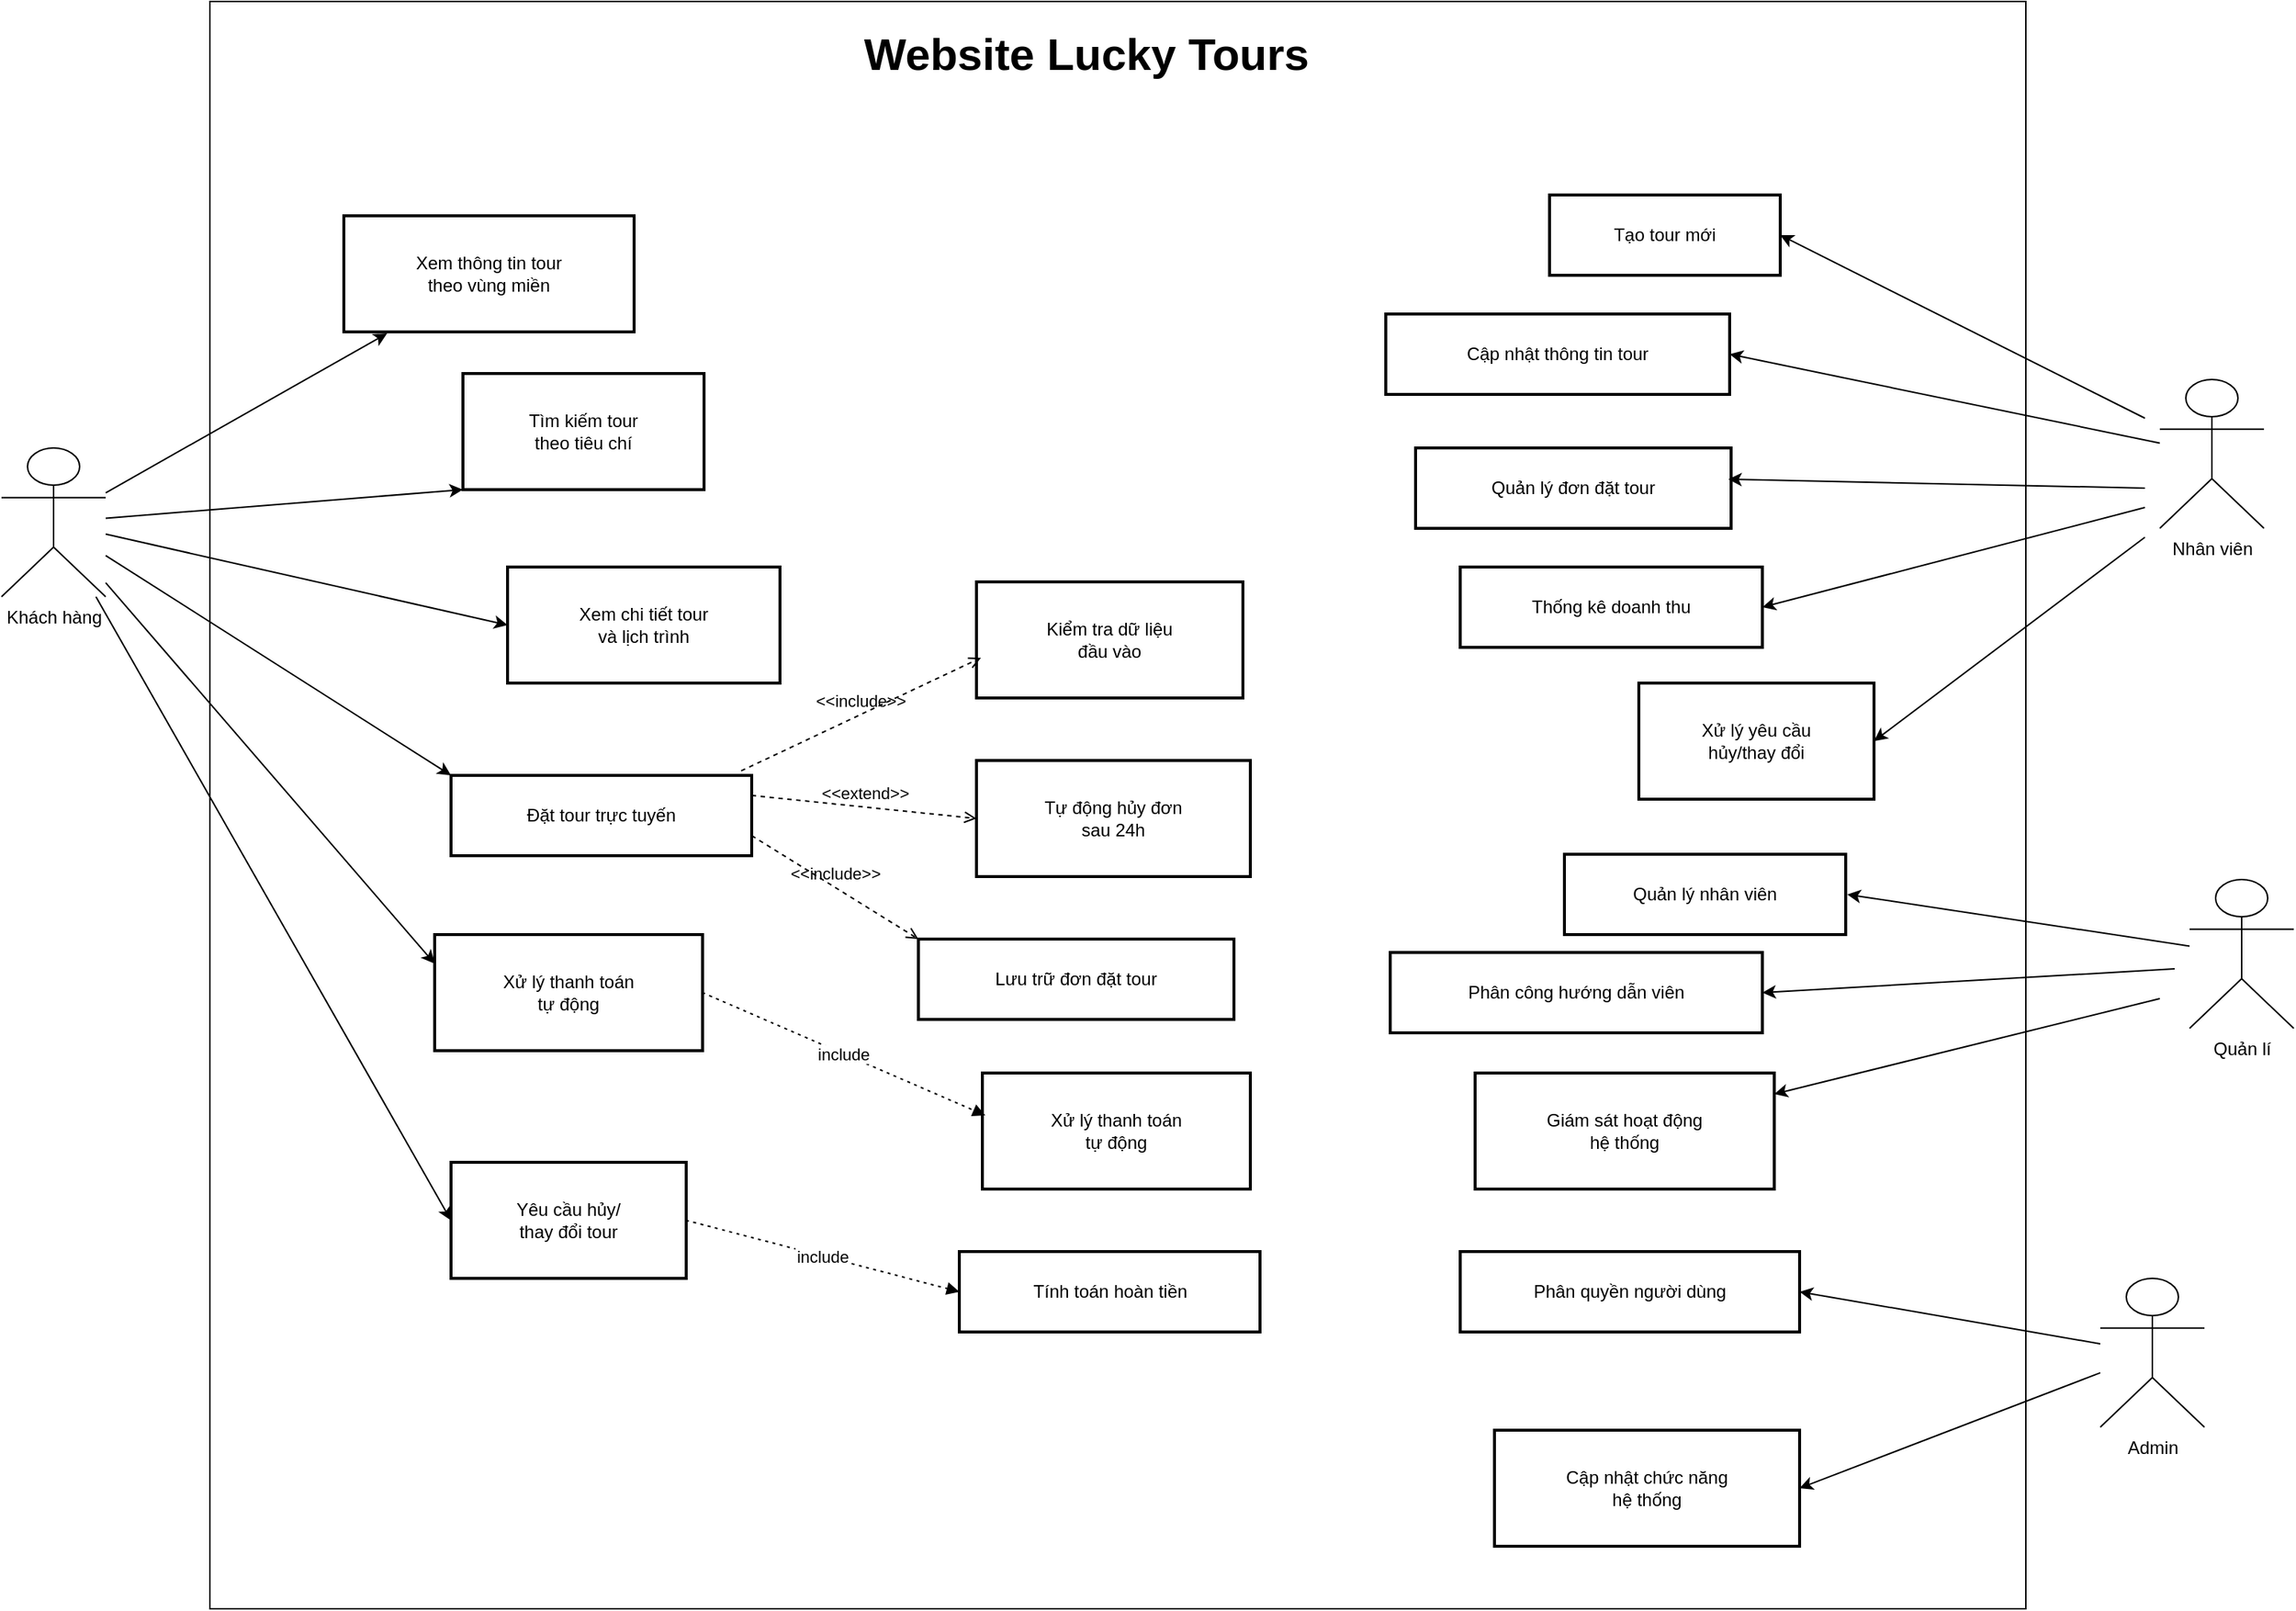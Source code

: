<mxfile version="28.2.0">
  <diagram name="Trang-1" id="x_lI1ugMf1hIqDc8v5sX">
    <mxGraphModel dx="2328" dy="1987" grid="1" gridSize="10" guides="1" tooltips="1" connect="1" arrows="1" fold="1" page="1" pageScale="1" pageWidth="827" pageHeight="1169" math="0" shadow="0">
      <root>
        <mxCell id="0" />
        <mxCell id="1" parent="0" />
        <mxCell id="RFNVdk6tZnTJH3duXESI-53" value="" style="rounded=0;whiteSpace=wrap;html=1;" vertex="1" parent="1">
          <mxGeometry x="50" y="-120" width="1220" height="1080" as="geometry" />
        </mxCell>
        <mxCell id="RFNVdk6tZnTJH3duXESI-1" value="Khách hàng" style="shape=umlActor;verticalLabelPosition=bottom;verticalAlign=top;html=1;outlineConnect=0;" vertex="1" parent="1">
          <mxGeometry x="-90" y="180" width="70" height="100" as="geometry" />
        </mxCell>
        <mxCell id="RFNVdk6tZnTJH3duXESI-2" value="Xem thông tin tour&#xa;theo vùng miền" style="whiteSpace=wrap;strokeWidth=2;" vertex="1" parent="1">
          <mxGeometry x="140" y="24" width="195" height="78" as="geometry" />
        </mxCell>
        <mxCell id="RFNVdk6tZnTJH3duXESI-3" value="Tìm kiếm tour&#xa;theo tiêu chí" style="whiteSpace=wrap;strokeWidth=2;" vertex="1" parent="1">
          <mxGeometry x="220" y="130" width="162" height="78" as="geometry" />
        </mxCell>
        <mxCell id="RFNVdk6tZnTJH3duXESI-4" value="Xem chi tiết tour&#xa;và lịch trình" style="whiteSpace=wrap;strokeWidth=2;" vertex="1" parent="1">
          <mxGeometry x="250" y="260" width="183" height="78" as="geometry" />
        </mxCell>
        <mxCell id="RFNVdk6tZnTJH3duXESI-5" value="Đặt tour trực tuyến" style="whiteSpace=wrap;strokeWidth=2;" vertex="1" parent="1">
          <mxGeometry x="212" y="400" width="202" height="54" as="geometry" />
        </mxCell>
        <mxCell id="RFNVdk6tZnTJH3duXESI-8" value="Kiểm tra dữ liệu&#xa;đầu vào" style="whiteSpace=wrap;strokeWidth=2;" vertex="1" parent="1">
          <mxGeometry x="565" y="270" width="179" height="78" as="geometry" />
        </mxCell>
        <mxCell id="RFNVdk6tZnTJH3duXESI-9" value="Lưu trữ đơn đặt tour" style="whiteSpace=wrap;strokeWidth=2;" vertex="1" parent="1">
          <mxGeometry x="526" y="510" width="212" height="54" as="geometry" />
        </mxCell>
        <mxCell id="RFNVdk6tZnTJH3duXESI-10" value="Tự động hủy đơn&#xa;sau 24h" style="whiteSpace=wrap;strokeWidth=2;" vertex="1" parent="1">
          <mxGeometry x="565" y="390" width="184" height="78" as="geometry" />
        </mxCell>
        <mxCell id="RFNVdk6tZnTJH3duXESI-11" value="" style="endArrow=classic;html=1;rounded=0;entryX=0.149;entryY=1.013;entryDx=0;entryDy=0;entryPerimeter=0;" edge="1" parent="1" source="RFNVdk6tZnTJH3duXESI-1" target="RFNVdk6tZnTJH3duXESI-2">
          <mxGeometry width="50" height="50" relative="1" as="geometry">
            <mxPoint x="390" y="380" as="sourcePoint" />
            <mxPoint x="440" y="330" as="targetPoint" />
          </mxGeometry>
        </mxCell>
        <mxCell id="RFNVdk6tZnTJH3duXESI-12" value="" style="endArrow=classic;html=1;rounded=0;entryX=0;entryY=1;entryDx=0;entryDy=0;" edge="1" parent="1" source="RFNVdk6tZnTJH3duXESI-1" target="RFNVdk6tZnTJH3duXESI-3">
          <mxGeometry width="50" height="50" relative="1" as="geometry">
            <mxPoint x="250" y="310" as="sourcePoint" />
            <mxPoint x="309" y="230" as="targetPoint" />
          </mxGeometry>
        </mxCell>
        <mxCell id="RFNVdk6tZnTJH3duXESI-13" value="" style="endArrow=classic;html=1;rounded=0;entryX=0;entryY=0.5;entryDx=0;entryDy=0;" edge="1" parent="1" source="RFNVdk6tZnTJH3duXESI-1" target="RFNVdk6tZnTJH3duXESI-4">
          <mxGeometry width="50" height="50" relative="1" as="geometry">
            <mxPoint x="210" y="380" as="sourcePoint" />
            <mxPoint x="269" y="300" as="targetPoint" />
          </mxGeometry>
        </mxCell>
        <mxCell id="RFNVdk6tZnTJH3duXESI-14" value="" style="endArrow=classic;html=1;rounded=0;entryX=0;entryY=0;entryDx=0;entryDy=0;" edge="1" parent="1" source="RFNVdk6tZnTJH3duXESI-1" target="RFNVdk6tZnTJH3duXESI-5">
          <mxGeometry width="50" height="50" relative="1" as="geometry">
            <mxPoint x="120" y="250" as="sourcePoint" />
            <mxPoint x="259" y="350" as="targetPoint" />
          </mxGeometry>
        </mxCell>
        <mxCell id="RFNVdk6tZnTJH3duXESI-15" value="&amp;lt;&amp;lt;include&amp;gt;&amp;gt;" style="html=1;verticalAlign=bottom;labelBackgroundColor=none;endArrow=open;endFill=0;dashed=1;rounded=0;entryX=0.017;entryY=0.654;entryDx=0;entryDy=0;entryPerimeter=0;exitX=0.965;exitY=-0.056;exitDx=0;exitDy=0;exitPerimeter=0;" edge="1" parent="1" source="RFNVdk6tZnTJH3duXESI-5" target="RFNVdk6tZnTJH3duXESI-8">
          <mxGeometry width="160" relative="1" as="geometry">
            <mxPoint x="330" y="350" as="sourcePoint" />
            <mxPoint x="490" y="350" as="targetPoint" />
          </mxGeometry>
        </mxCell>
        <mxCell id="RFNVdk6tZnTJH3duXESI-17" value="&amp;lt;&amp;lt;include&amp;gt;&amp;gt;" style="html=1;verticalAlign=bottom;labelBackgroundColor=none;endArrow=open;endFill=0;dashed=1;rounded=0;entryX=0;entryY=0;entryDx=0;entryDy=0;exitX=1;exitY=0.75;exitDx=0;exitDy=0;" edge="1" parent="1" source="RFNVdk6tZnTJH3duXESI-5" target="RFNVdk6tZnTJH3duXESI-9">
          <mxGeometry width="160" relative="1" as="geometry">
            <mxPoint x="420" y="556" as="sourcePoint" />
            <mxPoint x="586" y="500" as="targetPoint" />
          </mxGeometry>
        </mxCell>
        <mxCell id="RFNVdk6tZnTJH3duXESI-18" value="Yêu cầu hủy/&#xa;thay đổi tour" style="whiteSpace=wrap;strokeWidth=2;" vertex="1" parent="1">
          <mxGeometry x="212" y="660" width="158" height="78" as="geometry" />
        </mxCell>
        <mxCell id="RFNVdk6tZnTJH3duXESI-19" value="Xử lý thanh toán&#xa;tự động" style="whiteSpace=wrap;strokeWidth=2;" vertex="1" parent="1">
          <mxGeometry x="569" y="600" width="180" height="78" as="geometry" />
        </mxCell>
        <mxCell id="RFNVdk6tZnTJH3duXESI-20" value="Tính toán hoàn tiền" style="whiteSpace=wrap;strokeWidth=2;" vertex="1" parent="1">
          <mxGeometry x="553.5" y="720" width="202" height="54" as="geometry" />
        </mxCell>
        <mxCell id="RFNVdk6tZnTJH3duXESI-21" value="include" style="curved=1;dashed=1;dashPattern=2 3;startArrow=none;endArrow=block;exitX=1;exitY=0.5;entryX=0.011;entryY=0.365;rounded=0;exitDx=0;exitDy=0;entryDx=0;entryDy=0;entryPerimeter=0;" edge="1" parent="1" target="RFNVdk6tZnTJH3duXESI-19" source="RFNVdk6tZnTJH3duXESI-23">
          <mxGeometry relative="1" as="geometry">
            <Array as="points" />
            <mxPoint x="540" y="853" as="sourcePoint" />
          </mxGeometry>
        </mxCell>
        <mxCell id="RFNVdk6tZnTJH3duXESI-22" value="include" style="curved=1;dashed=1;dashPattern=2 3;startArrow=none;endArrow=block;exitX=1;exitY=0.5;entryX=0;entryY=0.5;rounded=0;exitDx=0;exitDy=0;entryDx=0;entryDy=0;" edge="1" parent="1" source="RFNVdk6tZnTJH3duXESI-18" target="RFNVdk6tZnTJH3duXESI-20">
          <mxGeometry relative="1" as="geometry">
            <Array as="points" />
          </mxGeometry>
        </mxCell>
        <mxCell id="RFNVdk6tZnTJH3duXESI-23" value="Xử lý thanh toán&#xa;tự động" style="whiteSpace=wrap;strokeWidth=2;" vertex="1" parent="1">
          <mxGeometry x="201" y="507" width="180" height="78" as="geometry" />
        </mxCell>
        <mxCell id="RFNVdk6tZnTJH3duXESI-24" value="&amp;lt;&amp;lt;extend&amp;gt;&amp;gt;" style="html=1;verticalAlign=bottom;labelBackgroundColor=none;endArrow=open;endFill=0;dashed=1;rounded=0;entryX=0;entryY=0.5;entryDx=0;entryDy=0;exitX=1;exitY=0.25;exitDx=0;exitDy=0;" edge="1" parent="1" source="RFNVdk6tZnTJH3duXESI-5" target="RFNVdk6tZnTJH3duXESI-10">
          <mxGeometry width="160" relative="1" as="geometry">
            <mxPoint x="330" y="520" as="sourcePoint" />
            <mxPoint x="490" y="520" as="targetPoint" />
          </mxGeometry>
        </mxCell>
        <mxCell id="RFNVdk6tZnTJH3duXESI-25" value="" style="endArrow=classic;html=1;rounded=0;entryX=0;entryY=0.25;entryDx=0;entryDy=0;" edge="1" parent="1" source="RFNVdk6tZnTJH3duXESI-1" target="RFNVdk6tZnTJH3duXESI-23">
          <mxGeometry width="50" height="50" relative="1" as="geometry">
            <mxPoint x="90" y="410" as="sourcePoint" />
            <mxPoint x="192" y="537" as="targetPoint" />
          </mxGeometry>
        </mxCell>
        <mxCell id="RFNVdk6tZnTJH3duXESI-26" value="" style="endArrow=classic;html=1;rounded=0;entryX=0;entryY=0.5;entryDx=0;entryDy=0;" edge="1" parent="1" source="RFNVdk6tZnTJH3duXESI-1" target="RFNVdk6tZnTJH3duXESI-18">
          <mxGeometry width="50" height="50" relative="1" as="geometry">
            <mxPoint x="120" y="590" as="sourcePoint" />
            <mxPoint x="222" y="717" as="targetPoint" />
          </mxGeometry>
        </mxCell>
        <mxCell id="RFNVdk6tZnTJH3duXESI-27" value="Tạo tour mới" style="whiteSpace=wrap;strokeWidth=2;" vertex="1" parent="1">
          <mxGeometry x="950" y="10" width="155" height="54" as="geometry" />
        </mxCell>
        <mxCell id="RFNVdk6tZnTJH3duXESI-28" value="Cập nhật thông tin tour" style="whiteSpace=wrap;strokeWidth=2;" vertex="1" parent="1">
          <mxGeometry x="840" y="90" width="231" height="54" as="geometry" />
        </mxCell>
        <mxCell id="RFNVdk6tZnTJH3duXESI-29" value="Quản lý đơn đặt tour" style="whiteSpace=wrap;strokeWidth=2;" vertex="1" parent="1">
          <mxGeometry x="860" y="180" width="212" height="54" as="geometry" />
        </mxCell>
        <mxCell id="RFNVdk6tZnTJH3duXESI-30" value="Thống kê doanh thu" style="whiteSpace=wrap;strokeWidth=2;" vertex="1" parent="1">
          <mxGeometry x="890" y="260" width="203" height="54" as="geometry" />
        </mxCell>
        <mxCell id="RFNVdk6tZnTJH3duXESI-31" value="Xử lý yêu cầu&#xa;hủy/thay đổi" style="whiteSpace=wrap;strokeWidth=2;" vertex="1" parent="1">
          <mxGeometry x="1010" y="338" width="158" height="78" as="geometry" />
        </mxCell>
        <mxCell id="RFNVdk6tZnTJH3duXESI-32" value="Nhân viên" style="shape=umlActor;verticalLabelPosition=bottom;verticalAlign=top;html=1;outlineConnect=0;" vertex="1" parent="1">
          <mxGeometry x="1360" y="134" width="70" height="100" as="geometry" />
        </mxCell>
        <mxCell id="RFNVdk6tZnTJH3duXESI-33" value="" style="endArrow=classic;html=1;rounded=0;entryX=1;entryY=0.5;entryDx=0;entryDy=0;" edge="1" parent="1" target="RFNVdk6tZnTJH3duXESI-27">
          <mxGeometry width="50" height="50" relative="1" as="geometry">
            <mxPoint x="1350" y="160" as="sourcePoint" />
            <mxPoint x="1266" y="120" as="targetPoint" />
          </mxGeometry>
        </mxCell>
        <mxCell id="RFNVdk6tZnTJH3duXESI-34" value="" style="endArrow=classic;html=1;rounded=0;entryX=1;entryY=0.5;entryDx=0;entryDy=0;" edge="1" parent="1" source="RFNVdk6tZnTJH3duXESI-32" target="RFNVdk6tZnTJH3duXESI-28">
          <mxGeometry width="50" height="50" relative="1" as="geometry">
            <mxPoint x="1395" y="273" as="sourcePoint" />
            <mxPoint x="1150" y="150" as="targetPoint" />
          </mxGeometry>
        </mxCell>
        <mxCell id="RFNVdk6tZnTJH3duXESI-35" value="" style="endArrow=classic;html=1;rounded=0;entryX=0.991;entryY=0.389;entryDx=0;entryDy=0;entryPerimeter=0;" edge="1" parent="1" target="RFNVdk6tZnTJH3duXESI-29">
          <mxGeometry width="50" height="50" relative="1" as="geometry">
            <mxPoint x="1350" y="207" as="sourcePoint" />
            <mxPoint x="1260" y="270" as="targetPoint" />
          </mxGeometry>
        </mxCell>
        <mxCell id="RFNVdk6tZnTJH3duXESI-36" value="" style="endArrow=classic;html=1;rounded=0;entryX=1;entryY=0.5;entryDx=0;entryDy=0;" edge="1" parent="1" target="RFNVdk6tZnTJH3duXESI-30">
          <mxGeometry width="50" height="50" relative="1" as="geometry">
            <mxPoint x="1350" y="220" as="sourcePoint" />
            <mxPoint x="1340" y="350" as="targetPoint" />
          </mxGeometry>
        </mxCell>
        <mxCell id="RFNVdk6tZnTJH3duXESI-37" value="" style="endArrow=classic;html=1;rounded=0;entryX=1;entryY=0.5;entryDx=0;entryDy=0;" edge="1" parent="1" target="RFNVdk6tZnTJH3duXESI-31">
          <mxGeometry width="50" height="50" relative="1" as="geometry">
            <mxPoint x="1350" y="240" as="sourcePoint" />
            <mxPoint x="1190" y="400" as="targetPoint" />
          </mxGeometry>
        </mxCell>
        <mxCell id="RFNVdk6tZnTJH3duXESI-38" value="Quản lý nhân viên" style="whiteSpace=wrap;strokeWidth=2;" vertex="1" parent="1">
          <mxGeometry x="960" y="453" width="189" height="54" as="geometry" />
        </mxCell>
        <mxCell id="RFNVdk6tZnTJH3duXESI-39" value="Phân công hướng dẫn viên" style="whiteSpace=wrap;strokeWidth=2;" vertex="1" parent="1">
          <mxGeometry x="843" y="519" width="250" height="54" as="geometry" />
        </mxCell>
        <mxCell id="RFNVdk6tZnTJH3duXESI-40" value="Giám sát hoạt động&#xa;hệ thống" style="whiteSpace=wrap;strokeWidth=2;" vertex="1" parent="1">
          <mxGeometry x="900" y="600" width="201" height="78" as="geometry" />
        </mxCell>
        <mxCell id="RFNVdk6tZnTJH3duXESI-41" value="Quản lí" style="shape=umlActor;verticalLabelPosition=bottom;verticalAlign=top;html=1;outlineConnect=0;" vertex="1" parent="1">
          <mxGeometry x="1380" y="470" width="70" height="100" as="geometry" />
        </mxCell>
        <mxCell id="RFNVdk6tZnTJH3duXESI-42" value="" style="endArrow=classic;html=1;rounded=0;" edge="1" parent="1" source="RFNVdk6tZnTJH3duXESI-41">
          <mxGeometry width="50" height="50" relative="1" as="geometry">
            <mxPoint x="880" y="520" as="sourcePoint" />
            <mxPoint x="1150" y="480" as="targetPoint" />
          </mxGeometry>
        </mxCell>
        <mxCell id="RFNVdk6tZnTJH3duXESI-44" value="" style="endArrow=classic;html=1;rounded=0;entryX=1;entryY=0.5;entryDx=0;entryDy=0;" edge="1" parent="1" target="RFNVdk6tZnTJH3duXESI-39">
          <mxGeometry width="50" height="50" relative="1" as="geometry">
            <mxPoint x="1370" y="530" as="sourcePoint" />
            <mxPoint x="1200" y="570" as="targetPoint" />
          </mxGeometry>
        </mxCell>
        <mxCell id="RFNVdk6tZnTJH3duXESI-45" value="" style="endArrow=classic;html=1;rounded=0;" edge="1" parent="1" target="RFNVdk6tZnTJH3duXESI-40">
          <mxGeometry width="50" height="50" relative="1" as="geometry">
            <mxPoint x="1360" y="550" as="sourcePoint" />
            <mxPoint x="1290" y="600" as="targetPoint" />
          </mxGeometry>
        </mxCell>
        <mxCell id="RFNVdk6tZnTJH3duXESI-46" value="Phân quyền người dùng" style="whiteSpace=wrap;strokeWidth=2;" vertex="1" parent="1">
          <mxGeometry x="890" y="720" width="228" height="54" as="geometry" />
        </mxCell>
        <mxCell id="RFNVdk6tZnTJH3duXESI-47" value="Cập nhật chức năng&#xa;hệ thống" style="whiteSpace=wrap;strokeWidth=2;" vertex="1" parent="1">
          <mxGeometry x="913" y="840" width="205" height="78" as="geometry" />
        </mxCell>
        <mxCell id="RFNVdk6tZnTJH3duXESI-50" value="Admin" style="shape=umlActor;verticalLabelPosition=bottom;verticalAlign=top;html=1;outlineConnect=0;" vertex="1" parent="1">
          <mxGeometry x="1320" y="738" width="70" height="100" as="geometry" />
        </mxCell>
        <mxCell id="RFNVdk6tZnTJH3duXESI-51" value="" style="endArrow=classic;html=1;rounded=0;entryX=1;entryY=0.5;entryDx=0;entryDy=0;" edge="1" parent="1" source="RFNVdk6tZnTJH3duXESI-50" target="RFNVdk6tZnTJH3duXESI-46">
          <mxGeometry width="50" height="50" relative="1" as="geometry">
            <mxPoint x="920" y="630" as="sourcePoint" />
            <mxPoint x="970" y="580" as="targetPoint" />
          </mxGeometry>
        </mxCell>
        <mxCell id="RFNVdk6tZnTJH3duXESI-52" value="" style="endArrow=classic;html=1;rounded=0;entryX=1;entryY=0.5;entryDx=0;entryDy=0;" edge="1" parent="1" source="RFNVdk6tZnTJH3duXESI-50" target="RFNVdk6tZnTJH3duXESI-47">
          <mxGeometry width="50" height="50" relative="1" as="geometry">
            <mxPoint x="1462" y="835" as="sourcePoint" />
            <mxPoint x="1260" y="800" as="targetPoint" />
          </mxGeometry>
        </mxCell>
        <mxCell id="RFNVdk6tZnTJH3duXESI-54" value="Website Lucky Tours" style="text;html=1;align=center;verticalAlign=middle;whiteSpace=wrap;rounded=0;fontSize=30;fontStyle=1" vertex="1" parent="1">
          <mxGeometry x="414" y="-100" width="450" height="30" as="geometry" />
        </mxCell>
      </root>
    </mxGraphModel>
  </diagram>
</mxfile>
